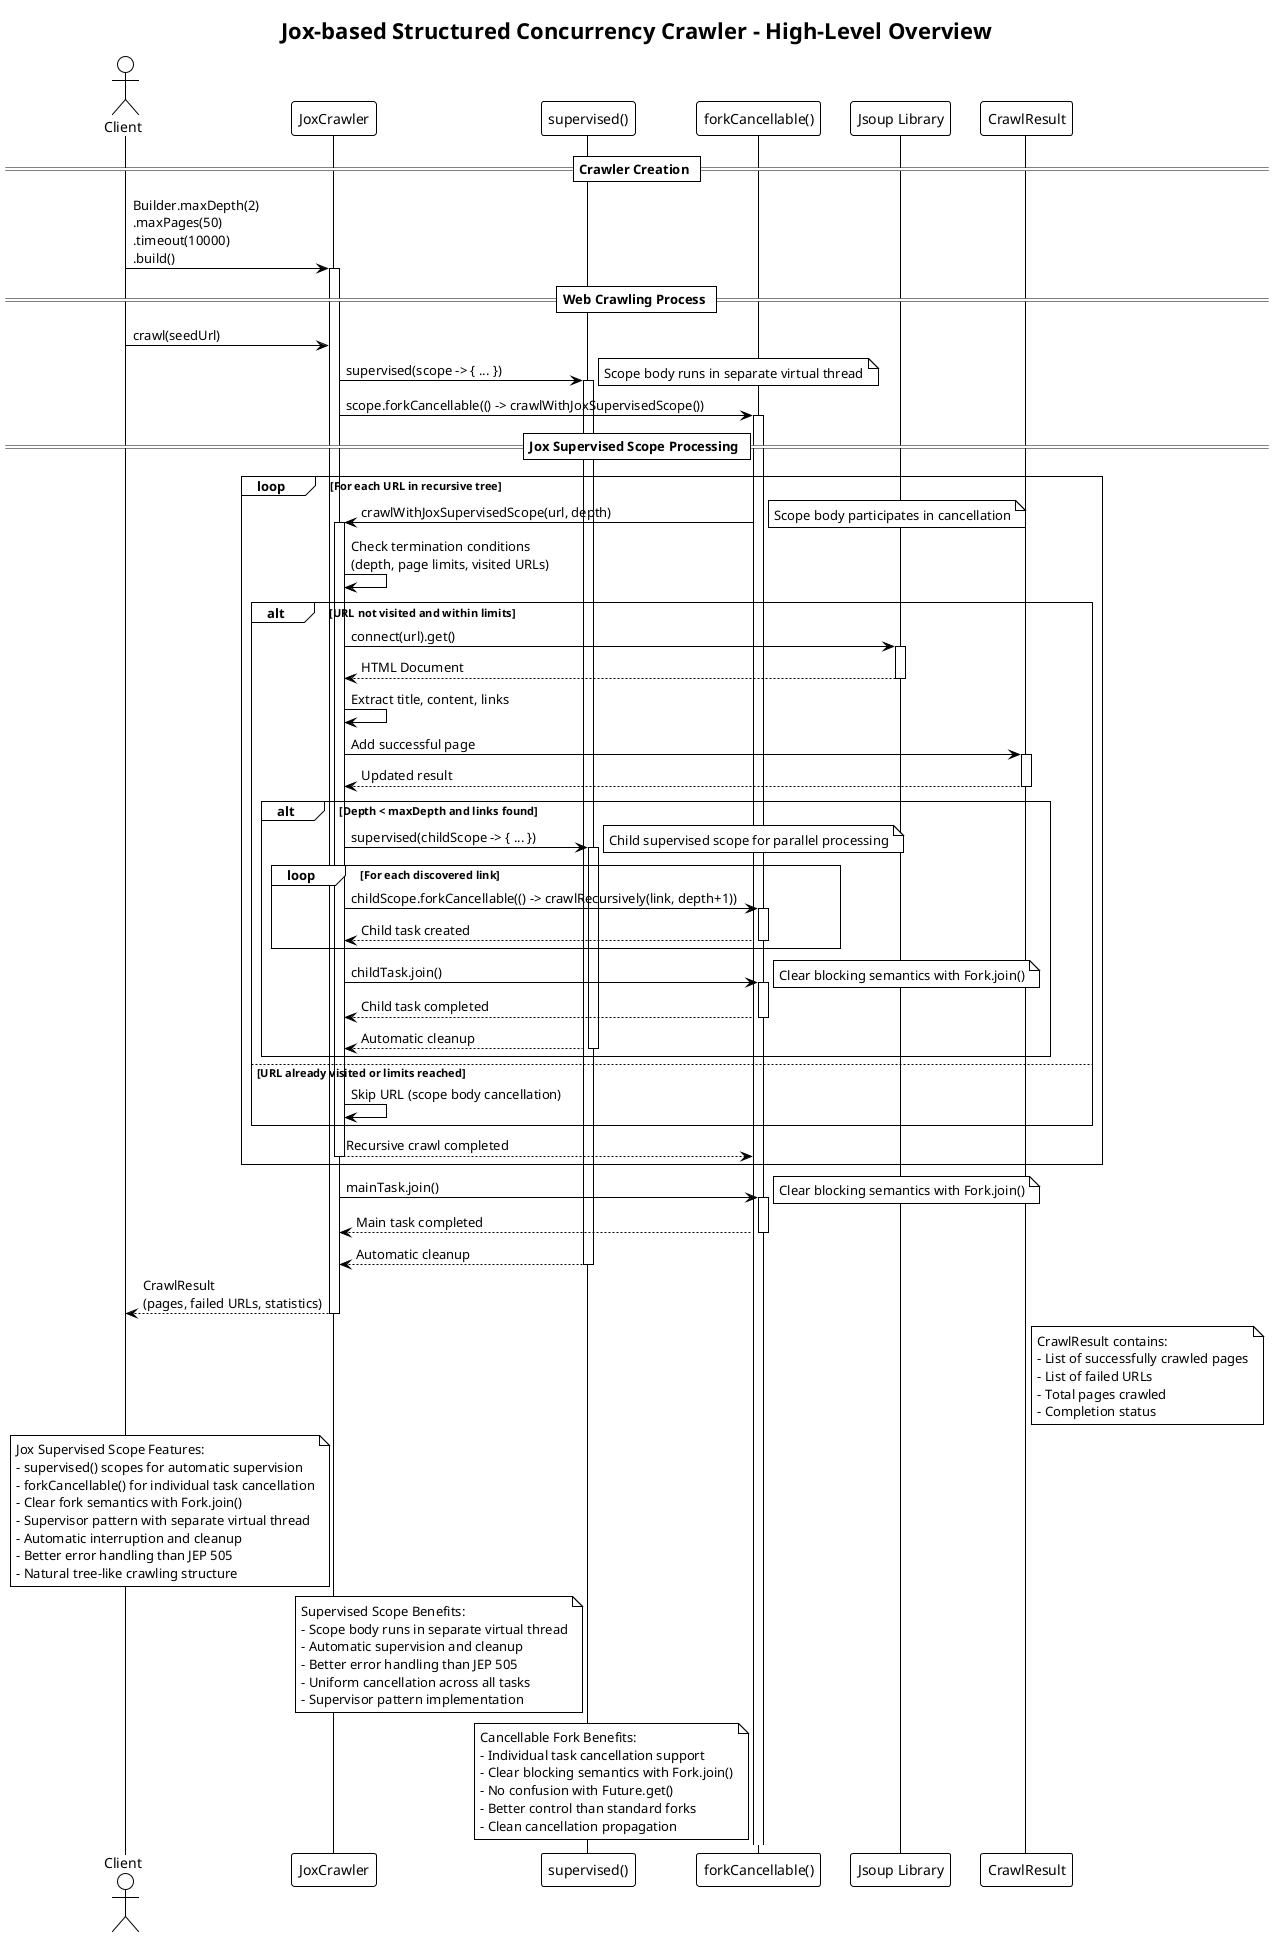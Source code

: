@startuml
!theme plain
title Jox-based Structured Concurrency Crawler - High-Level Overview

actor "Client" as Client
participant "JoxCrawler" as Crawler
participant "supervised()" as Supervised
participant "forkCancellable()" as Fork
participant "Jsoup Library" as Jsoup
participant "CrawlResult" as Result

== Crawler Creation ==
Client -> Crawler: Builder.maxDepth(2)\n.maxPages(50)\n.timeout(10000)\n.build()
activate Crawler

== Web Crawling Process ==
Client -> Crawler: crawl(seedUrl)

Crawler -> Supervised: supervised(scope -> { ... })
activate Supervised
note right: Scope body runs in separate virtual thread

Crawler -> Fork: scope.forkCancellable(() -> crawlWithJoxSupervisedScope())
activate Fork

== Jox Supervised Scope Processing ==
loop For each URL in recursive tree
Fork -> Crawler: crawlWithJoxSupervisedScope(url, depth)
activate Crawler

note right: Scope body participates in cancellation
Crawler -> Crawler: Check termination conditions\n(depth, page limits, visited URLs)

alt URL not visited and within limits
Crawler -> Jsoup: connect(url).get()
activate Jsoup
Jsoup --> Crawler: HTML Document
deactivate Jsoup

Crawler -> Crawler: Extract title, content, links
Crawler -> Result: Add successful page
activate Result
Result --> Crawler: Updated result
deactivate Result

alt Depth < maxDepth and links found
Crawler -> Supervised: supervised(childScope -> { ... })
activate Supervised
note right: Child supervised scope for parallel processing

loop For each discovered link
Crawler -> Fork: childScope.forkCancellable(() -> crawlRecursively(link, depth+1))
activate Fork
Fork --> Crawler: Child task created
deactivate Fork
end

Crawler -> Fork: childTask.join()
activate Fork
note right: Clear blocking semantics with Fork.join()
Fork --> Crawler: Child task completed
deactivate Fork
Supervised --> Crawler: Automatic cleanup
deactivate Supervised
end

else URL already visited or limits reached
Crawler -> Crawler: Skip URL (scope body cancellation)
end

Crawler --> Fork: Recursive crawl completed
deactivate Crawler
end

Crawler -> Fork: mainTask.join()
activate Fork
note right: Clear blocking semantics with Fork.join()
Fork --> Crawler: Main task completed
deactivate Fork
Supervised --> Crawler: Automatic cleanup
deactivate Supervised

Crawler --> Client: CrawlResult\n(pages, failed URLs, statistics)
deactivate Crawler

note right of Result
  CrawlResult contains:
  - List of successfully crawled pages
  - List of failed URLs
  - Total pages crawled
  - Completion status
end note

note left of Crawler
  Jox Supervised Scope Features:
  - supervised() scopes for automatic supervision
  - forkCancellable() for individual task cancellation
  - Clear fork semantics with Fork.join()
  - Supervisor pattern with separate virtual thread
  - Automatic interruption and cleanup
  - Better error handling than JEP 505
  - Natural tree-like crawling structure
end note

note left of Supervised
  Supervised Scope Benefits:
  - Scope body runs in separate virtual thread
  - Automatic supervision and cleanup
  - Better error handling than JEP 505
  - Uniform cancellation across all tasks
  - Supervisor pattern implementation
end note

note left of Fork
  Cancellable Fork Benefits:
  - Individual task cancellation support
  - Clear blocking semantics with Fork.join()
  - No confusion with Future.get()
  - Better control than standard forks
  - Clean cancellation propagation
end note

@enduml

